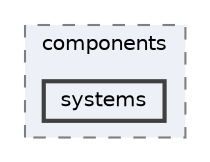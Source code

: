 digraph "client/components/systems"
{
 // LATEX_PDF_SIZE
  bgcolor="transparent";
  edge [fontname=Helvetica,fontsize=10,labelfontname=Helvetica,labelfontsize=10];
  node [fontname=Helvetica,fontsize=10,shape=box,height=0.2,width=0.4];
  compound=true
  subgraph clusterdir_9798bc383c3b0f924b0e5b87499aed53 {
    graph [ bgcolor="#edf0f7", pencolor="grey50", label="components", fontname=Helvetica,fontsize=10 style="filled,dashed", URL="dir_9798bc383c3b0f924b0e5b87499aed53.html",tooltip=""]
  dir_0a98c1a80cc6872128e5aae352d23b6d [label="systems", fillcolor="#edf0f7", color="grey25", style="filled,bold", URL="dir_0a98c1a80cc6872128e5aae352d23b6d.html",tooltip=""];
  }
}
